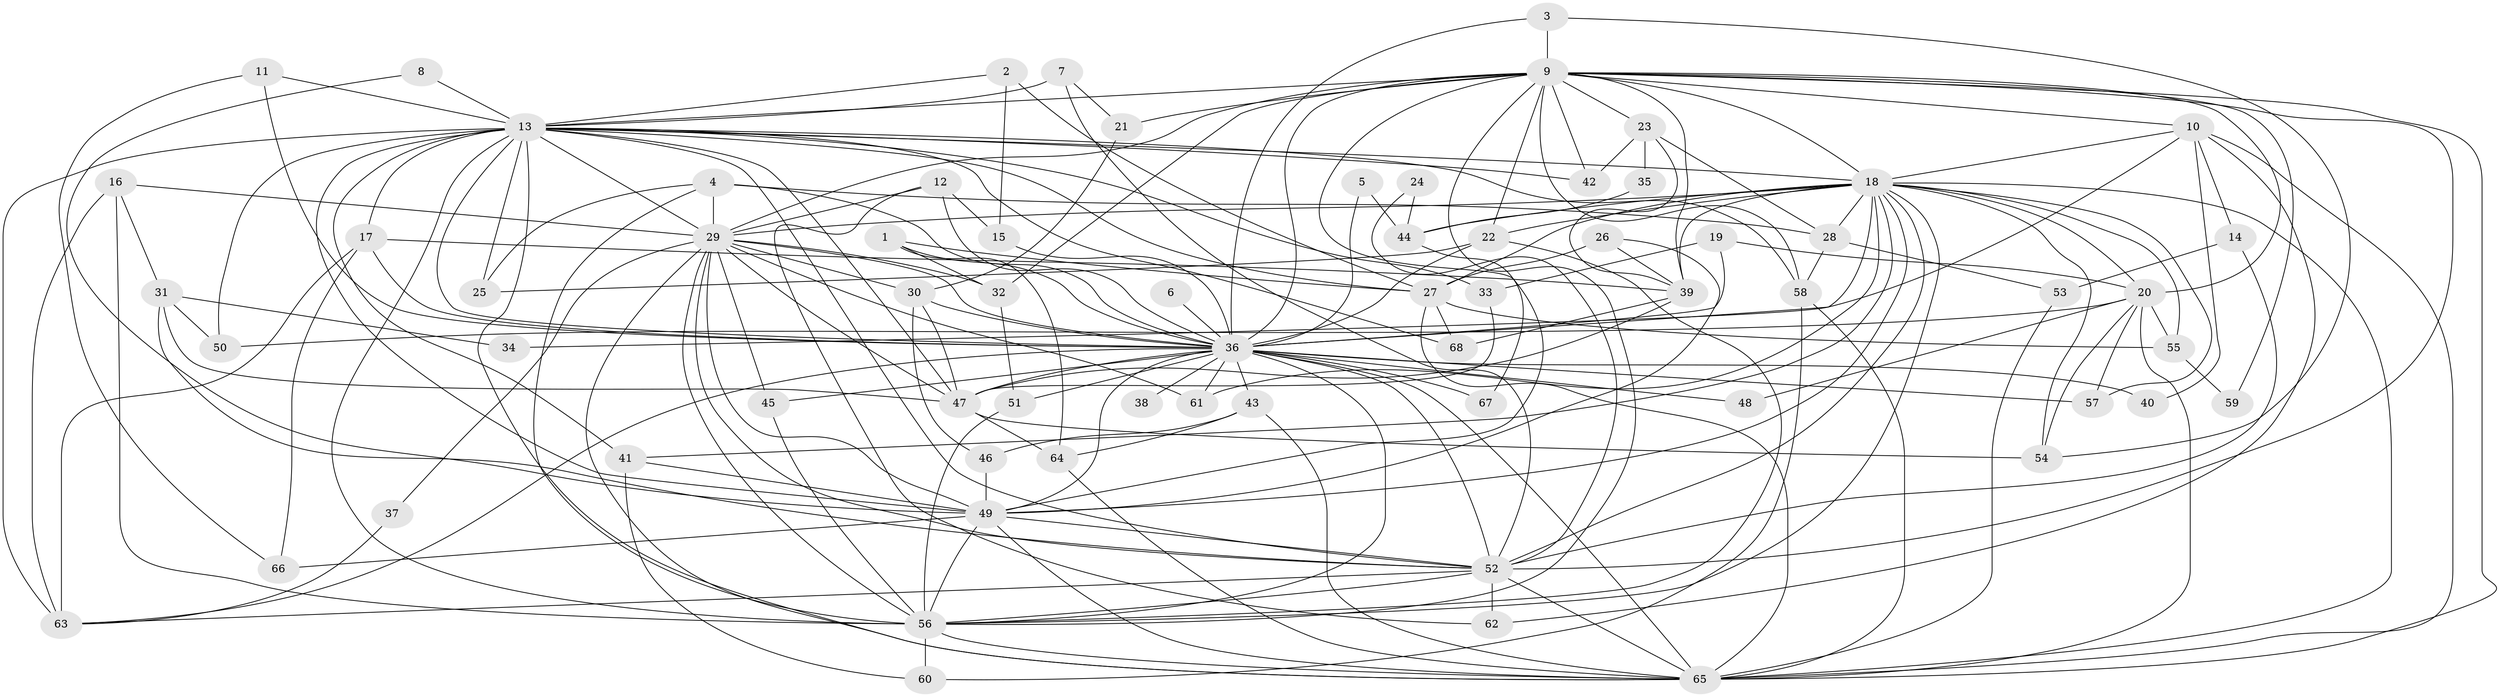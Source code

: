 // original degree distribution, {22: 0.014705882352941176, 45: 0.007352941176470588, 17: 0.029411764705882353, 20: 0.007352941176470588, 31: 0.007352941176470588, 19: 0.007352941176470588, 3: 0.25, 8: 0.014705882352941176, 10: 0.007352941176470588, 4: 0.058823529411764705, 5: 0.051470588235294115, 6: 0.022058823529411766, 2: 0.5073529411764706, 9: 0.007352941176470588, 7: 0.007352941176470588}
// Generated by graph-tools (version 1.1) at 2025/01/03/09/25 03:01:37]
// undirected, 68 vertices, 192 edges
graph export_dot {
graph [start="1"]
  node [color=gray90,style=filled];
  1;
  2;
  3;
  4;
  5;
  6;
  7;
  8;
  9;
  10;
  11;
  12;
  13;
  14;
  15;
  16;
  17;
  18;
  19;
  20;
  21;
  22;
  23;
  24;
  25;
  26;
  27;
  28;
  29;
  30;
  31;
  32;
  33;
  34;
  35;
  36;
  37;
  38;
  39;
  40;
  41;
  42;
  43;
  44;
  45;
  46;
  47;
  48;
  49;
  50;
  51;
  52;
  53;
  54;
  55;
  56;
  57;
  58;
  59;
  60;
  61;
  62;
  63;
  64;
  65;
  66;
  67;
  68;
  1 -- 27 [weight=1.0];
  1 -- 32 [weight=1.0];
  1 -- 36 [weight=1.0];
  1 -- 64 [weight=1.0];
  2 -- 13 [weight=1.0];
  2 -- 15 [weight=1.0];
  2 -- 27 [weight=1.0];
  3 -- 9 [weight=1.0];
  3 -- 36 [weight=1.0];
  3 -- 54 [weight=1.0];
  4 -- 25 [weight=1.0];
  4 -- 28 [weight=1.0];
  4 -- 29 [weight=1.0];
  4 -- 36 [weight=1.0];
  4 -- 56 [weight=1.0];
  5 -- 36 [weight=1.0];
  5 -- 44 [weight=1.0];
  6 -- 36 [weight=1.0];
  7 -- 13 [weight=1.0];
  7 -- 21 [weight=1.0];
  7 -- 52 [weight=1.0];
  8 -- 13 [weight=1.0];
  8 -- 49 [weight=1.0];
  9 -- 10 [weight=1.0];
  9 -- 13 [weight=1.0];
  9 -- 18 [weight=2.0];
  9 -- 20 [weight=1.0];
  9 -- 21 [weight=1.0];
  9 -- 22 [weight=1.0];
  9 -- 23 [weight=1.0];
  9 -- 29 [weight=1.0];
  9 -- 32 [weight=1.0];
  9 -- 36 [weight=2.0];
  9 -- 39 [weight=1.0];
  9 -- 42 [weight=1.0];
  9 -- 49 [weight=2.0];
  9 -- 52 [weight=1.0];
  9 -- 56 [weight=1.0];
  9 -- 58 [weight=1.0];
  9 -- 59 [weight=1.0];
  9 -- 65 [weight=1.0];
  10 -- 14 [weight=1.0];
  10 -- 18 [weight=1.0];
  10 -- 34 [weight=1.0];
  10 -- 40 [weight=1.0];
  10 -- 62 [weight=1.0];
  10 -- 65 [weight=1.0];
  11 -- 13 [weight=1.0];
  11 -- 36 [weight=1.0];
  11 -- 66 [weight=1.0];
  12 -- 15 [weight=1.0];
  12 -- 29 [weight=1.0];
  12 -- 36 [weight=2.0];
  12 -- 62 [weight=1.0];
  13 -- 17 [weight=1.0];
  13 -- 18 [weight=3.0];
  13 -- 25 [weight=1.0];
  13 -- 27 [weight=1.0];
  13 -- 29 [weight=2.0];
  13 -- 33 [weight=1.0];
  13 -- 36 [weight=2.0];
  13 -- 41 [weight=1.0];
  13 -- 42 [weight=1.0];
  13 -- 47 [weight=1.0];
  13 -- 49 [weight=3.0];
  13 -- 50 [weight=1.0];
  13 -- 52 [weight=1.0];
  13 -- 56 [weight=1.0];
  13 -- 58 [weight=1.0];
  13 -- 63 [weight=2.0];
  13 -- 65 [weight=2.0];
  13 -- 68 [weight=1.0];
  14 -- 52 [weight=1.0];
  14 -- 53 [weight=1.0];
  15 -- 36 [weight=1.0];
  16 -- 29 [weight=1.0];
  16 -- 31 [weight=1.0];
  16 -- 56 [weight=1.0];
  16 -- 63 [weight=1.0];
  17 -- 36 [weight=1.0];
  17 -- 39 [weight=2.0];
  17 -- 63 [weight=1.0];
  17 -- 66 [weight=1.0];
  18 -- 20 [weight=1.0];
  18 -- 22 [weight=1.0];
  18 -- 27 [weight=1.0];
  18 -- 28 [weight=1.0];
  18 -- 29 [weight=2.0];
  18 -- 36 [weight=4.0];
  18 -- 39 [weight=1.0];
  18 -- 41 [weight=1.0];
  18 -- 44 [weight=2.0];
  18 -- 49 [weight=2.0];
  18 -- 52 [weight=3.0];
  18 -- 54 [weight=1.0];
  18 -- 55 [weight=1.0];
  18 -- 56 [weight=2.0];
  18 -- 57 [weight=1.0];
  18 -- 61 [weight=1.0];
  18 -- 65 [weight=2.0];
  19 -- 20 [weight=1.0];
  19 -- 33 [weight=1.0];
  19 -- 36 [weight=1.0];
  20 -- 48 [weight=1.0];
  20 -- 50 [weight=1.0];
  20 -- 54 [weight=1.0];
  20 -- 55 [weight=1.0];
  20 -- 57 [weight=1.0];
  20 -- 65 [weight=1.0];
  21 -- 30 [weight=1.0];
  22 -- 25 [weight=1.0];
  22 -- 36 [weight=2.0];
  22 -- 56 [weight=1.0];
  23 -- 28 [weight=1.0];
  23 -- 35 [weight=1.0];
  23 -- 39 [weight=1.0];
  23 -- 42 [weight=1.0];
  24 -- 44 [weight=1.0];
  24 -- 52 [weight=1.0];
  26 -- 27 [weight=1.0];
  26 -- 39 [weight=1.0];
  26 -- 49 [weight=1.0];
  27 -- 55 [weight=2.0];
  27 -- 65 [weight=2.0];
  27 -- 68 [weight=1.0];
  28 -- 53 [weight=1.0];
  28 -- 58 [weight=1.0];
  29 -- 30 [weight=1.0];
  29 -- 32 [weight=1.0];
  29 -- 36 [weight=2.0];
  29 -- 37 [weight=1.0];
  29 -- 45 [weight=1.0];
  29 -- 47 [weight=1.0];
  29 -- 49 [weight=1.0];
  29 -- 52 [weight=1.0];
  29 -- 56 [weight=3.0];
  29 -- 61 [weight=1.0];
  29 -- 65 [weight=1.0];
  30 -- 36 [weight=1.0];
  30 -- 46 [weight=1.0];
  30 -- 47 [weight=1.0];
  31 -- 34 [weight=1.0];
  31 -- 47 [weight=1.0];
  31 -- 50 [weight=1.0];
  31 -- 52 [weight=1.0];
  32 -- 51 [weight=1.0];
  33 -- 47 [weight=1.0];
  35 -- 44 [weight=1.0];
  36 -- 38 [weight=1.0];
  36 -- 40 [weight=1.0];
  36 -- 43 [weight=2.0];
  36 -- 45 [weight=1.0];
  36 -- 47 [weight=2.0];
  36 -- 48 [weight=1.0];
  36 -- 49 [weight=1.0];
  36 -- 51 [weight=1.0];
  36 -- 52 [weight=1.0];
  36 -- 56 [weight=1.0];
  36 -- 57 [weight=1.0];
  36 -- 61 [weight=1.0];
  36 -- 63 [weight=1.0];
  36 -- 65 [weight=2.0];
  36 -- 67 [weight=1.0];
  37 -- 63 [weight=1.0];
  39 -- 47 [weight=1.0];
  39 -- 68 [weight=1.0];
  41 -- 49 [weight=1.0];
  41 -- 60 [weight=1.0];
  43 -- 46 [weight=1.0];
  43 -- 64 [weight=1.0];
  43 -- 65 [weight=1.0];
  44 -- 67 [weight=1.0];
  45 -- 56 [weight=1.0];
  46 -- 49 [weight=1.0];
  47 -- 54 [weight=1.0];
  47 -- 64 [weight=1.0];
  49 -- 52 [weight=1.0];
  49 -- 56 [weight=1.0];
  49 -- 65 [weight=1.0];
  49 -- 66 [weight=1.0];
  51 -- 56 [weight=1.0];
  52 -- 56 [weight=2.0];
  52 -- 62 [weight=1.0];
  52 -- 63 [weight=1.0];
  52 -- 65 [weight=1.0];
  53 -- 65 [weight=1.0];
  55 -- 59 [weight=1.0];
  56 -- 60 [weight=1.0];
  56 -- 65 [weight=1.0];
  58 -- 60 [weight=1.0];
  58 -- 65 [weight=1.0];
  64 -- 65 [weight=1.0];
}
